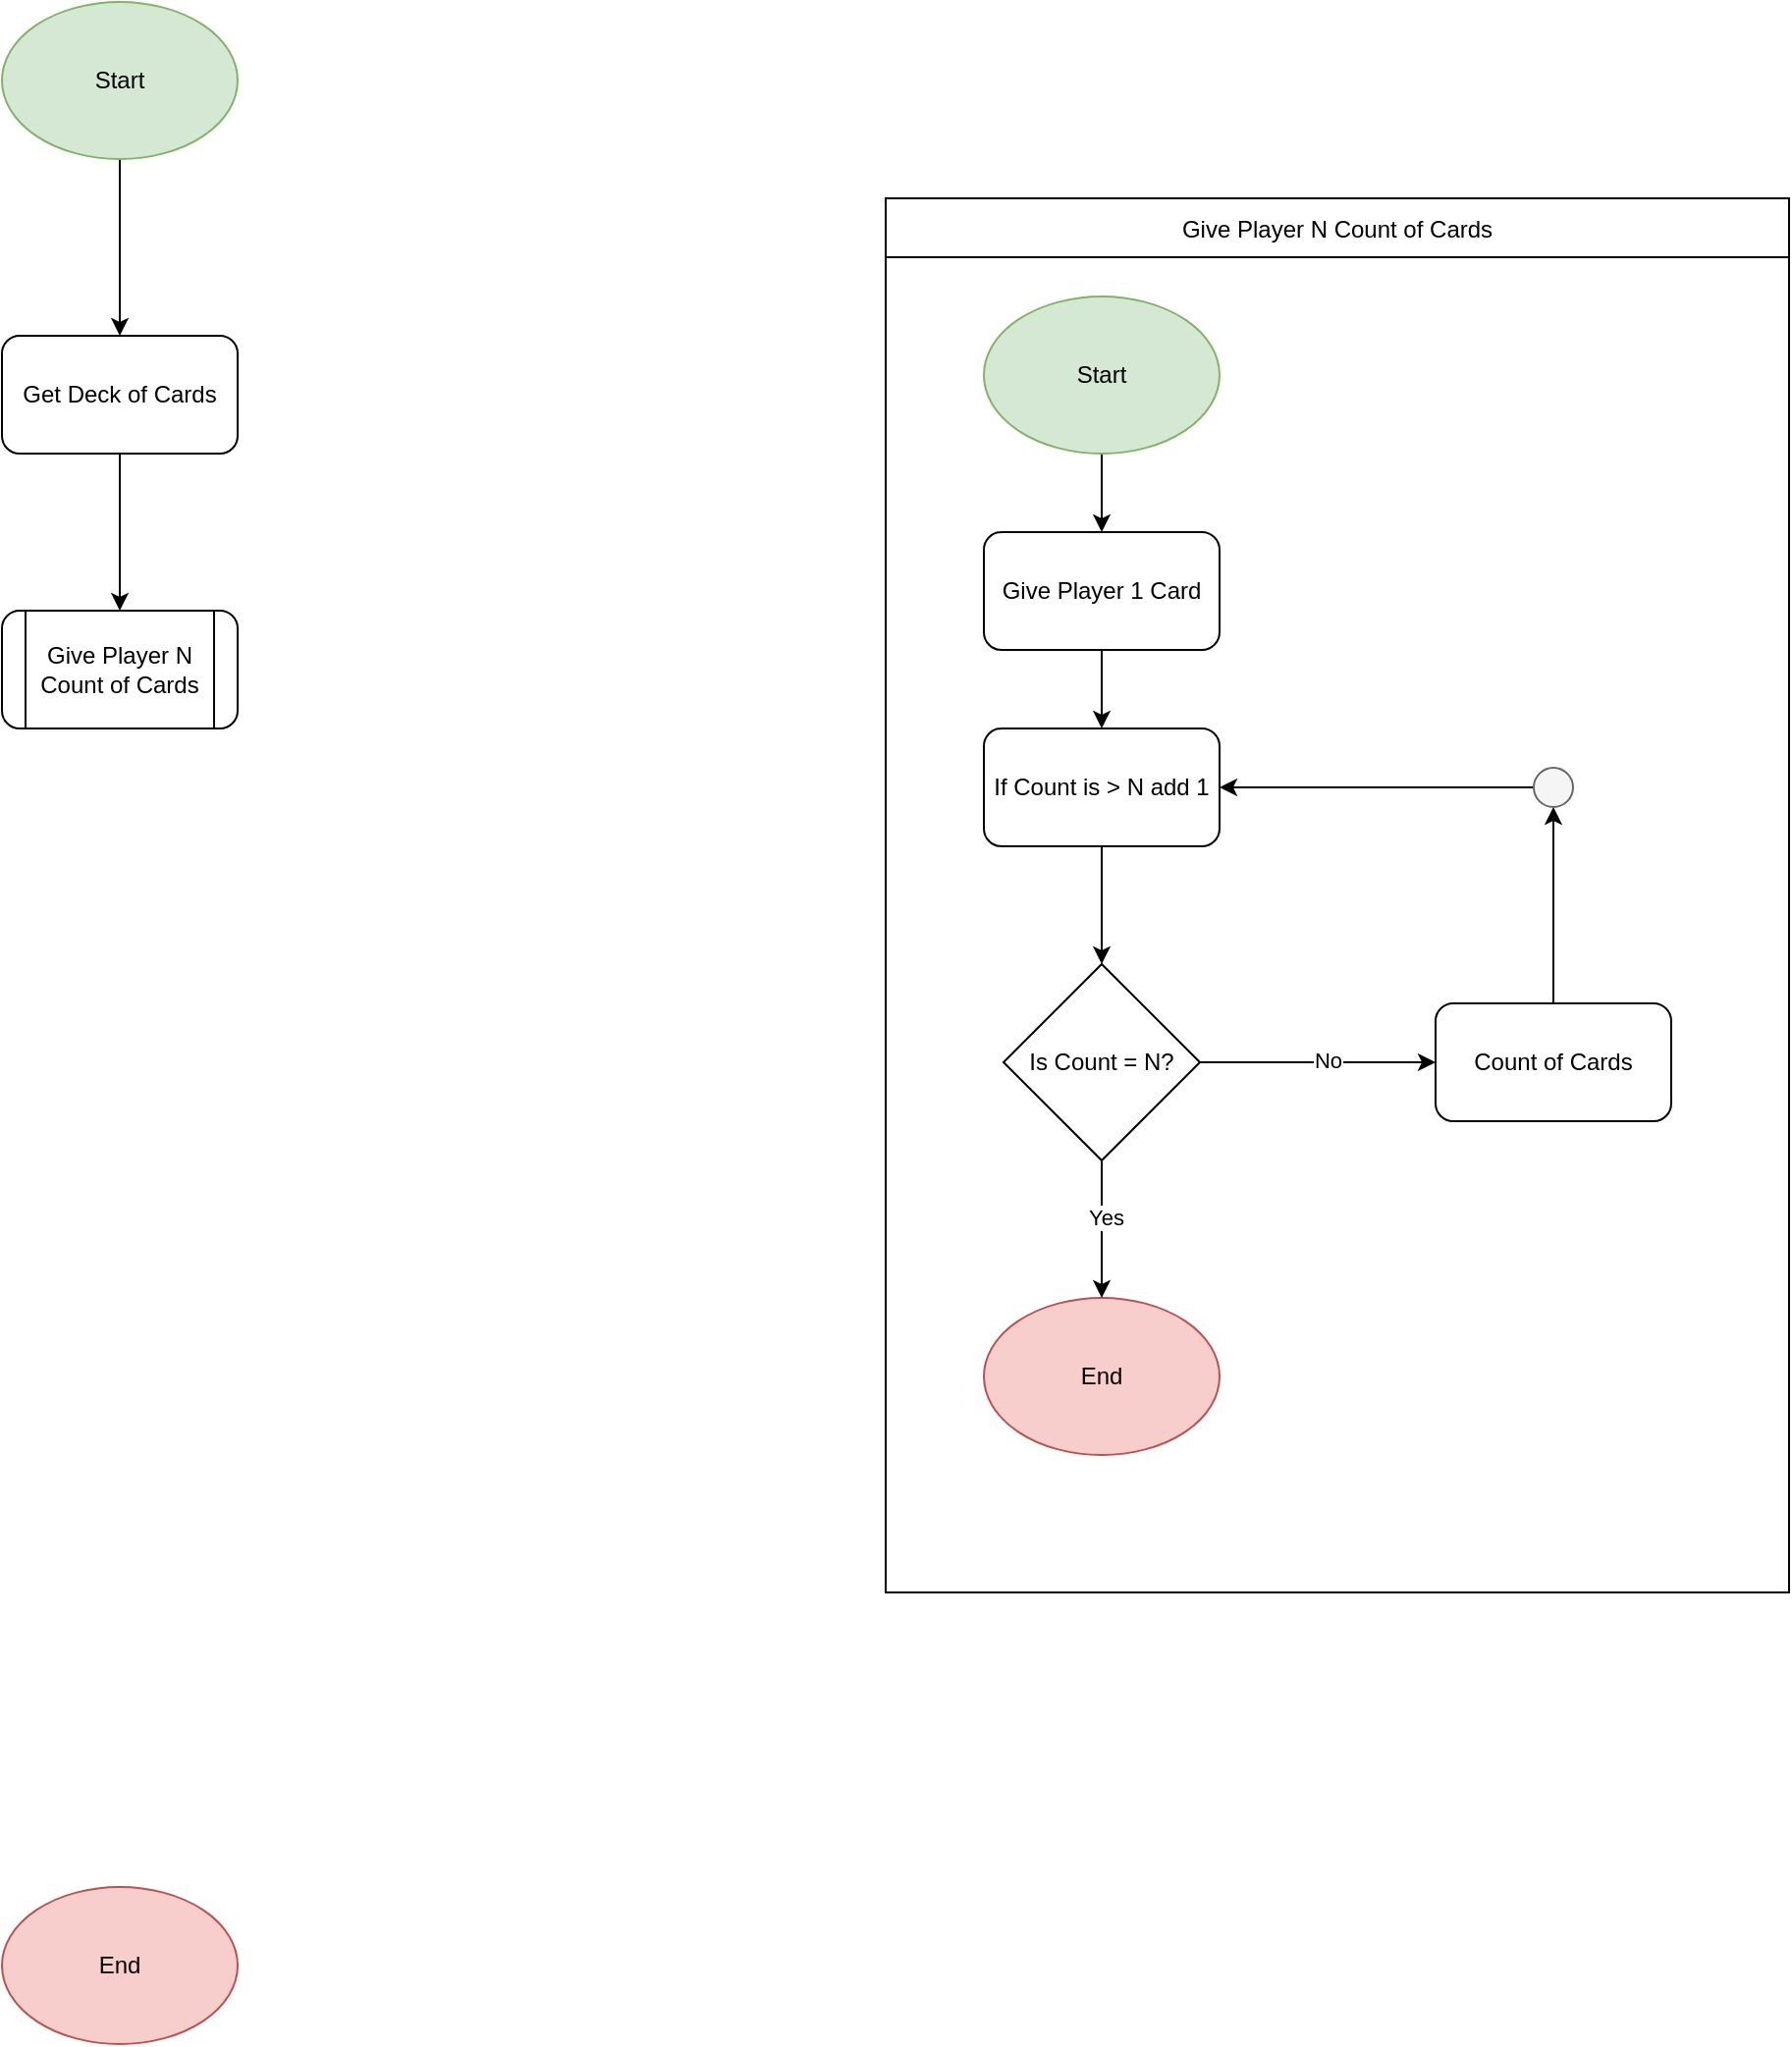 <mxfile version="23.1.5" type="github">
  <diagram name="Page-1" id="Ed4Levsqqi0TFWz0dsx6">
    <mxGraphModel dx="1434" dy="754" grid="1" gridSize="10" guides="1" tooltips="1" connect="1" arrows="1" fold="1" page="1" pageScale="1" pageWidth="850" pageHeight="1100" math="0" shadow="0">
      <root>
        <mxCell id="0" />
        <mxCell id="1" parent="0" />
        <mxCell id="ZmPec7rk78VJ1QjIbLF4-3" value="" style="edgeStyle=orthogonalEdgeStyle;rounded=0;orthogonalLoop=1;jettySize=auto;html=1;" edge="1" parent="1" source="ZmPec7rk78VJ1QjIbLF4-1" target="ZmPec7rk78VJ1QjIbLF4-2">
          <mxGeometry relative="1" as="geometry" />
        </mxCell>
        <mxCell id="ZmPec7rk78VJ1QjIbLF4-1" value="Start" style="ellipse;whiteSpace=wrap;html=1;fillColor=#d5e8d4;strokeColor=#82b366;" vertex="1" parent="1">
          <mxGeometry x="40" y="40" width="120" height="80" as="geometry" />
        </mxCell>
        <mxCell id="ZmPec7rk78VJ1QjIbLF4-106" value="" style="edgeStyle=orthogonalEdgeStyle;rounded=0;orthogonalLoop=1;jettySize=auto;html=1;" edge="1" parent="1" source="ZmPec7rk78VJ1QjIbLF4-2" target="ZmPec7rk78VJ1QjIbLF4-90">
          <mxGeometry relative="1" as="geometry" />
        </mxCell>
        <mxCell id="ZmPec7rk78VJ1QjIbLF4-2" value="Get Deck of Cards" style="rounded=1;whiteSpace=wrap;html=1;" vertex="1" parent="1">
          <mxGeometry x="40" y="210" width="120" height="60" as="geometry" />
        </mxCell>
        <mxCell id="ZmPec7rk78VJ1QjIbLF4-90" value="Give Player N Count of Cards" style="shape=process;whiteSpace=wrap;html=1;backgroundOutline=1;rounded=1;" vertex="1" parent="1">
          <mxGeometry x="40" y="350" width="120" height="60" as="geometry" />
        </mxCell>
        <mxCell id="ZmPec7rk78VJ1QjIbLF4-93" value="Give Player N Count of Cards" style="shape=table;startSize=30;container=1;collapsible=0;childLayout=tableLayout;" vertex="1" parent="1">
          <mxGeometry x="490" y="140" width="460" height="710" as="geometry" />
        </mxCell>
        <mxCell id="ZmPec7rk78VJ1QjIbLF4-94" value="" style="shape=tableRow;horizontal=0;startSize=0;swimlaneHead=0;swimlaneBody=0;strokeColor=inherit;top=0;left=0;bottom=0;right=0;collapsible=0;dropTarget=0;fillColor=none;points=[[0,0.5],[1,0.5]];portConstraint=eastwest;" vertex="1" parent="ZmPec7rk78VJ1QjIbLF4-93">
          <mxGeometry y="30" width="460" height="680" as="geometry" />
        </mxCell>
        <mxCell id="ZmPec7rk78VJ1QjIbLF4-95" value="" style="shape=partialRectangle;html=1;whiteSpace=wrap;connectable=0;strokeColor=inherit;overflow=hidden;fillColor=none;top=0;left=0;bottom=0;right=0;pointerEvents=1;" vertex="1" parent="ZmPec7rk78VJ1QjIbLF4-94">
          <mxGeometry width="460" height="680" as="geometry">
            <mxRectangle width="460" height="680" as="alternateBounds" />
          </mxGeometry>
        </mxCell>
        <mxCell id="ZmPec7rk78VJ1QjIbLF4-101" value="" style="edgeStyle=orthogonalEdgeStyle;rounded=0;orthogonalLoop=1;jettySize=auto;html=1;" edge="1" parent="1" source="ZmPec7rk78VJ1QjIbLF4-96" target="ZmPec7rk78VJ1QjIbLF4-100">
          <mxGeometry relative="1" as="geometry" />
        </mxCell>
        <mxCell id="ZmPec7rk78VJ1QjIbLF4-96" value="Start" style="ellipse;whiteSpace=wrap;html=1;fillColor=#d5e8d4;strokeColor=#82b366;" vertex="1" parent="1">
          <mxGeometry x="540" y="190" width="120" height="80" as="geometry" />
        </mxCell>
        <mxCell id="ZmPec7rk78VJ1QjIbLF4-97" value="End" style="ellipse;whiteSpace=wrap;html=1;fillColor=#f8cecc;strokeColor=#b85450;" vertex="1" parent="1">
          <mxGeometry x="40" y="1000" width="120" height="80" as="geometry" />
        </mxCell>
        <mxCell id="ZmPec7rk78VJ1QjIbLF4-99" value="End" style="ellipse;whiteSpace=wrap;html=1;fillColor=#f8cecc;strokeColor=#b85450;" vertex="1" parent="1">
          <mxGeometry x="540" y="700" width="120" height="80" as="geometry" />
        </mxCell>
        <mxCell id="ZmPec7rk78VJ1QjIbLF4-121" value="" style="edgeStyle=orthogonalEdgeStyle;rounded=0;orthogonalLoop=1;jettySize=auto;html=1;" edge="1" parent="1" source="ZmPec7rk78VJ1QjIbLF4-100" target="ZmPec7rk78VJ1QjIbLF4-120">
          <mxGeometry relative="1" as="geometry" />
        </mxCell>
        <mxCell id="ZmPec7rk78VJ1QjIbLF4-100" value="Give Player 1 Card" style="rounded=1;whiteSpace=wrap;html=1;" vertex="1" parent="1">
          <mxGeometry x="540" y="310" width="120" height="60" as="geometry" />
        </mxCell>
        <mxCell id="ZmPec7rk78VJ1QjIbLF4-114" value="" style="edgeStyle=orthogonalEdgeStyle;rounded=0;orthogonalLoop=1;jettySize=auto;html=1;" edge="1" parent="1" source="ZmPec7rk78VJ1QjIbLF4-109" target="ZmPec7rk78VJ1QjIbLF4-113">
          <mxGeometry relative="1" as="geometry" />
        </mxCell>
        <mxCell id="ZmPec7rk78VJ1QjIbLF4-109" value="Count of Cards" style="rounded=1;whiteSpace=wrap;html=1;" vertex="1" parent="1">
          <mxGeometry x="770" y="550" width="120" height="60" as="geometry" />
        </mxCell>
        <mxCell id="ZmPec7rk78VJ1QjIbLF4-126" value="" style="edgeStyle=orthogonalEdgeStyle;rounded=0;orthogonalLoop=1;jettySize=auto;html=1;" edge="1" parent="1" source="ZmPec7rk78VJ1QjIbLF4-113" target="ZmPec7rk78VJ1QjIbLF4-120">
          <mxGeometry relative="1" as="geometry" />
        </mxCell>
        <mxCell id="ZmPec7rk78VJ1QjIbLF4-113" value="" style="ellipse;whiteSpace=wrap;html=1;aspect=fixed;fillColor=#f5f5f5;fontColor=#333333;strokeColor=#666666;" vertex="1" parent="1">
          <mxGeometry x="820" y="430" width="20" height="20" as="geometry" />
        </mxCell>
        <mxCell id="ZmPec7rk78VJ1QjIbLF4-117" value="" style="edgeStyle=orthogonalEdgeStyle;rounded=0;orthogonalLoop=1;jettySize=auto;html=1;" edge="1" parent="1" source="ZmPec7rk78VJ1QjIbLF4-115" target="ZmPec7rk78VJ1QjIbLF4-109">
          <mxGeometry relative="1" as="geometry" />
        </mxCell>
        <mxCell id="ZmPec7rk78VJ1QjIbLF4-125" value="No" style="edgeLabel;html=1;align=center;verticalAlign=middle;resizable=0;points=[];" vertex="1" connectable="0" parent="ZmPec7rk78VJ1QjIbLF4-117">
          <mxGeometry x="0.083" y="1" relative="1" as="geometry">
            <mxPoint as="offset" />
          </mxGeometry>
        </mxCell>
        <mxCell id="ZmPec7rk78VJ1QjIbLF4-123" value="" style="edgeStyle=orthogonalEdgeStyle;rounded=0;orthogonalLoop=1;jettySize=auto;html=1;" edge="1" parent="1" source="ZmPec7rk78VJ1QjIbLF4-115" target="ZmPec7rk78VJ1QjIbLF4-99">
          <mxGeometry relative="1" as="geometry" />
        </mxCell>
        <mxCell id="ZmPec7rk78VJ1QjIbLF4-124" value="Yes" style="edgeLabel;html=1;align=center;verticalAlign=middle;resizable=0;points=[];" vertex="1" connectable="0" parent="ZmPec7rk78VJ1QjIbLF4-123">
          <mxGeometry x="-0.171" y="2" relative="1" as="geometry">
            <mxPoint as="offset" />
          </mxGeometry>
        </mxCell>
        <mxCell id="ZmPec7rk78VJ1QjIbLF4-115" value="Is Count = N?" style="rhombus;whiteSpace=wrap;html=1;" vertex="1" parent="1">
          <mxGeometry x="550" y="530" width="100" height="100" as="geometry" />
        </mxCell>
        <mxCell id="ZmPec7rk78VJ1QjIbLF4-122" value="" style="edgeStyle=orthogonalEdgeStyle;rounded=0;orthogonalLoop=1;jettySize=auto;html=1;" edge="1" parent="1" source="ZmPec7rk78VJ1QjIbLF4-120" target="ZmPec7rk78VJ1QjIbLF4-115">
          <mxGeometry relative="1" as="geometry" />
        </mxCell>
        <mxCell id="ZmPec7rk78VJ1QjIbLF4-120" value="If Count is &amp;gt; N add 1" style="rounded=1;whiteSpace=wrap;html=1;" vertex="1" parent="1">
          <mxGeometry x="540" y="410" width="120" height="60" as="geometry" />
        </mxCell>
      </root>
    </mxGraphModel>
  </diagram>
</mxfile>
